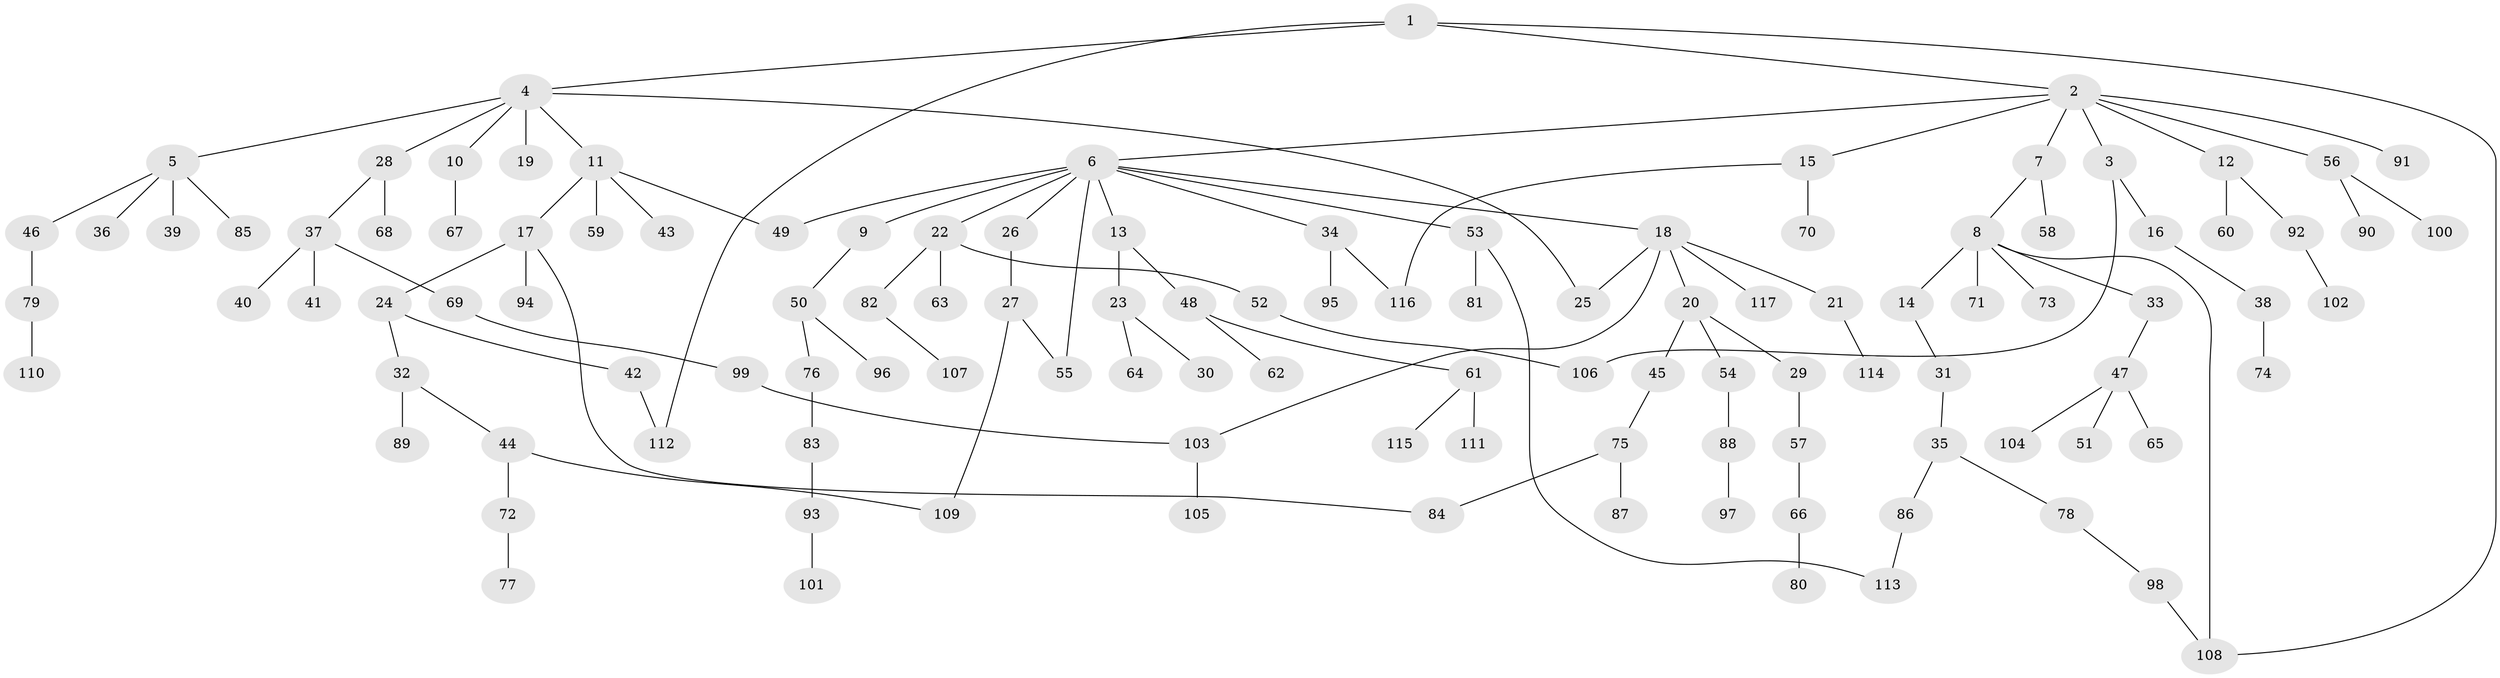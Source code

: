 // coarse degree distribution, {4: 0.056338028169014086, 7: 0.014084507042253521, 3: 0.15492957746478872, 6: 0.014084507042253521, 10: 0.014084507042253521, 2: 0.43661971830985913, 5: 0.028169014084507043, 1: 0.28169014084507044}
// Generated by graph-tools (version 1.1) at 2025/49/03/04/25 22:49:15]
// undirected, 117 vertices, 128 edges
graph export_dot {
  node [color=gray90,style=filled];
  1;
  2;
  3;
  4;
  5;
  6;
  7;
  8;
  9;
  10;
  11;
  12;
  13;
  14;
  15;
  16;
  17;
  18;
  19;
  20;
  21;
  22;
  23;
  24;
  25;
  26;
  27;
  28;
  29;
  30;
  31;
  32;
  33;
  34;
  35;
  36;
  37;
  38;
  39;
  40;
  41;
  42;
  43;
  44;
  45;
  46;
  47;
  48;
  49;
  50;
  51;
  52;
  53;
  54;
  55;
  56;
  57;
  58;
  59;
  60;
  61;
  62;
  63;
  64;
  65;
  66;
  67;
  68;
  69;
  70;
  71;
  72;
  73;
  74;
  75;
  76;
  77;
  78;
  79;
  80;
  81;
  82;
  83;
  84;
  85;
  86;
  87;
  88;
  89;
  90;
  91;
  92;
  93;
  94;
  95;
  96;
  97;
  98;
  99;
  100;
  101;
  102;
  103;
  104;
  105;
  106;
  107;
  108;
  109;
  110;
  111;
  112;
  113;
  114;
  115;
  116;
  117;
  1 -- 2;
  1 -- 4;
  1 -- 112;
  1 -- 108;
  2 -- 3;
  2 -- 6;
  2 -- 7;
  2 -- 12;
  2 -- 15;
  2 -- 56;
  2 -- 91;
  3 -- 16;
  3 -- 106;
  4 -- 5;
  4 -- 10;
  4 -- 11;
  4 -- 19;
  4 -- 25;
  4 -- 28;
  5 -- 36;
  5 -- 39;
  5 -- 46;
  5 -- 85;
  6 -- 9;
  6 -- 13;
  6 -- 18;
  6 -- 22;
  6 -- 26;
  6 -- 34;
  6 -- 53;
  6 -- 55;
  6 -- 49;
  7 -- 8;
  7 -- 58;
  8 -- 14;
  8 -- 33;
  8 -- 71;
  8 -- 73;
  8 -- 108;
  9 -- 50;
  10 -- 67;
  11 -- 17;
  11 -- 43;
  11 -- 49;
  11 -- 59;
  12 -- 60;
  12 -- 92;
  13 -- 23;
  13 -- 48;
  14 -- 31;
  15 -- 70;
  15 -- 116;
  16 -- 38;
  17 -- 24;
  17 -- 94;
  17 -- 84;
  18 -- 20;
  18 -- 21;
  18 -- 117;
  18 -- 25;
  18 -- 103;
  20 -- 29;
  20 -- 45;
  20 -- 54;
  21 -- 114;
  22 -- 52;
  22 -- 63;
  22 -- 82;
  23 -- 30;
  23 -- 64;
  24 -- 32;
  24 -- 42;
  26 -- 27;
  27 -- 109;
  27 -- 55;
  28 -- 37;
  28 -- 68;
  29 -- 57;
  31 -- 35;
  32 -- 44;
  32 -- 89;
  33 -- 47;
  34 -- 95;
  34 -- 116;
  35 -- 78;
  35 -- 86;
  37 -- 40;
  37 -- 41;
  37 -- 69;
  38 -- 74;
  42 -- 112;
  44 -- 72;
  44 -- 109;
  45 -- 75;
  46 -- 79;
  47 -- 51;
  47 -- 65;
  47 -- 104;
  48 -- 61;
  48 -- 62;
  50 -- 76;
  50 -- 96;
  52 -- 106;
  53 -- 81;
  53 -- 113;
  54 -- 88;
  56 -- 90;
  56 -- 100;
  57 -- 66;
  61 -- 111;
  61 -- 115;
  66 -- 80;
  69 -- 99;
  72 -- 77;
  75 -- 84;
  75 -- 87;
  76 -- 83;
  78 -- 98;
  79 -- 110;
  82 -- 107;
  83 -- 93;
  86 -- 113;
  88 -- 97;
  92 -- 102;
  93 -- 101;
  98 -- 108;
  99 -- 103;
  103 -- 105;
}
